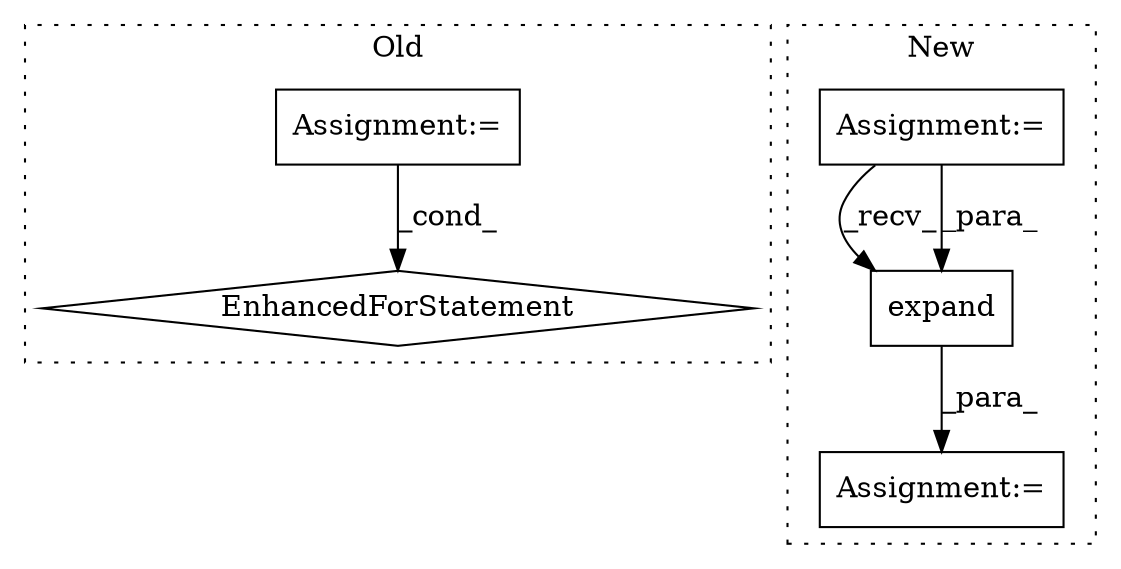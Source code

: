 digraph G {
subgraph cluster0 {
1 [label="EnhancedForStatement" a="70" s="443,547" l="63,2" shape="diamond"];
3 [label="Assignment:=" a="7" s="443,547" l="63,2" shape="box"];
label = "Old";
style="dotted";
}
subgraph cluster1 {
2 [label="expand" a="32" s="928,946" l="7,1" shape="box"];
4 [label="Assignment:=" a="7" s="909" l="1" shape="box"];
5 [label="Assignment:=" a="7" s="570" l="29" shape="box"];
label = "New";
style="dotted";
}
2 -> 4 [label="_para_"];
3 -> 1 [label="_cond_"];
5 -> 2 [label="_recv_"];
5 -> 2 [label="_para_"];
}